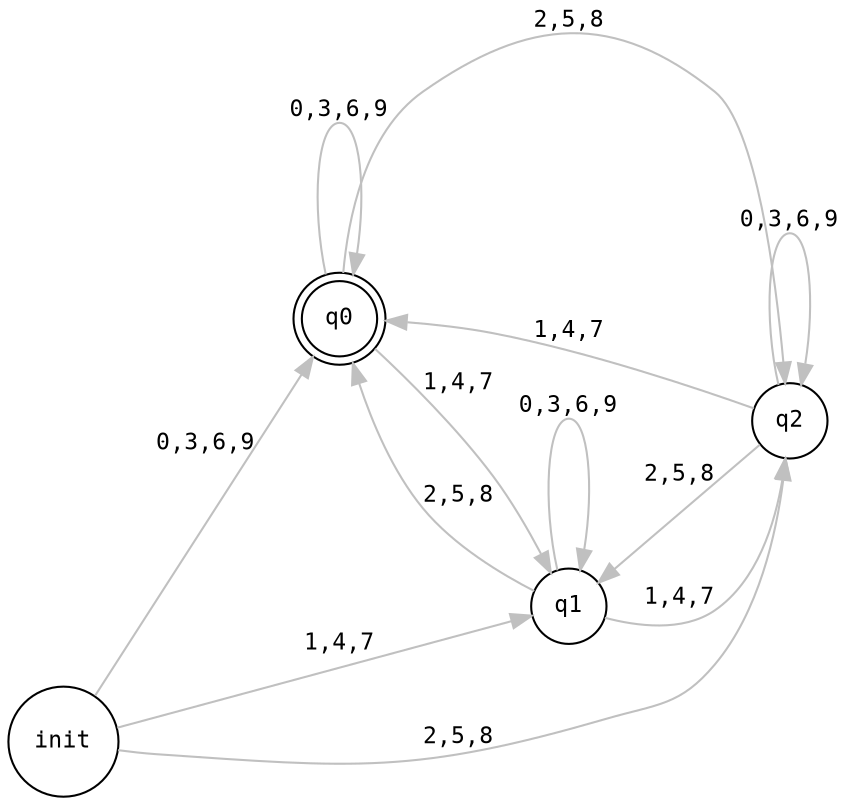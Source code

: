digraph G {
    graph [rankdir=LR labelfontcolor=red fontname="monospace" nodesep=1.0 size="7.75,10.25"]
    node [fontname="monospace" fontsize=11]
    edge [fontname="monospace" color="grey" fontsize=11]
    
    -1 [label="init" shape="circle"]
    0 [label="q0" shape="doublecircle"]
    1 [label="q1" shape="circle"]
    2 [label="q2" shape="circle"]
    
    
    -1 -> 0 [label="0,3,6,9"]
    -1 -> 1 [label="1,4,7"]
    -1 -> 2 [label="2,5,8"]
    
    0 -> 0 [label="0,3,6,9"]
    0 -> 1 [label="1,4,7"]
    0 -> 2 [label="2,5,8"]
    
    1 -> 1 [label="0,3,6,9"]
    1 -> 2 [label="1,4,7"]
    1 -> 0 [label="2,5,8"]
    
    2 -> 2 [label="0,3,6,9"]
    2 -> 0 [label="1,4,7"]
    2 -> 1 [label="2,5,8"]
}

